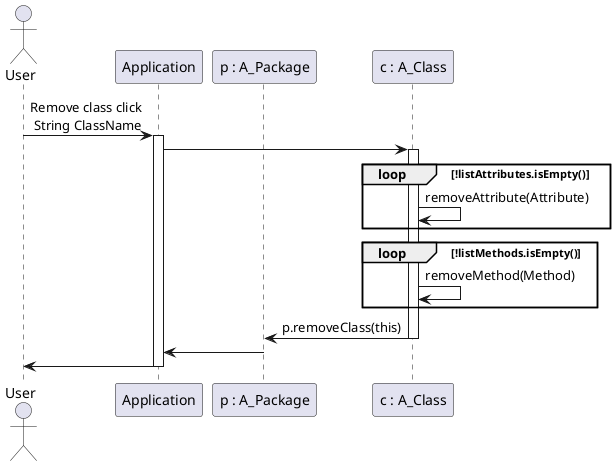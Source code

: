 @startuml

    actor User as u
    participant Application as a
    participant "p : A_Package" as p
    participant "c : A_Class" as c

	u -> a: Remove class click\n String ClassName
	activate a

	a -> c:
	activate c

	loop !listAttributes.isEmpty()
		c -> c: removeAttribute(Attribute)
	end

	loop !listMethods.isEmpty()
		c -> c: removeMethod(Method)
	end

	c -> p: p.removeClass(this)
	deactivate c

	p -> a
	a -> u
	deactivate a


@enduml